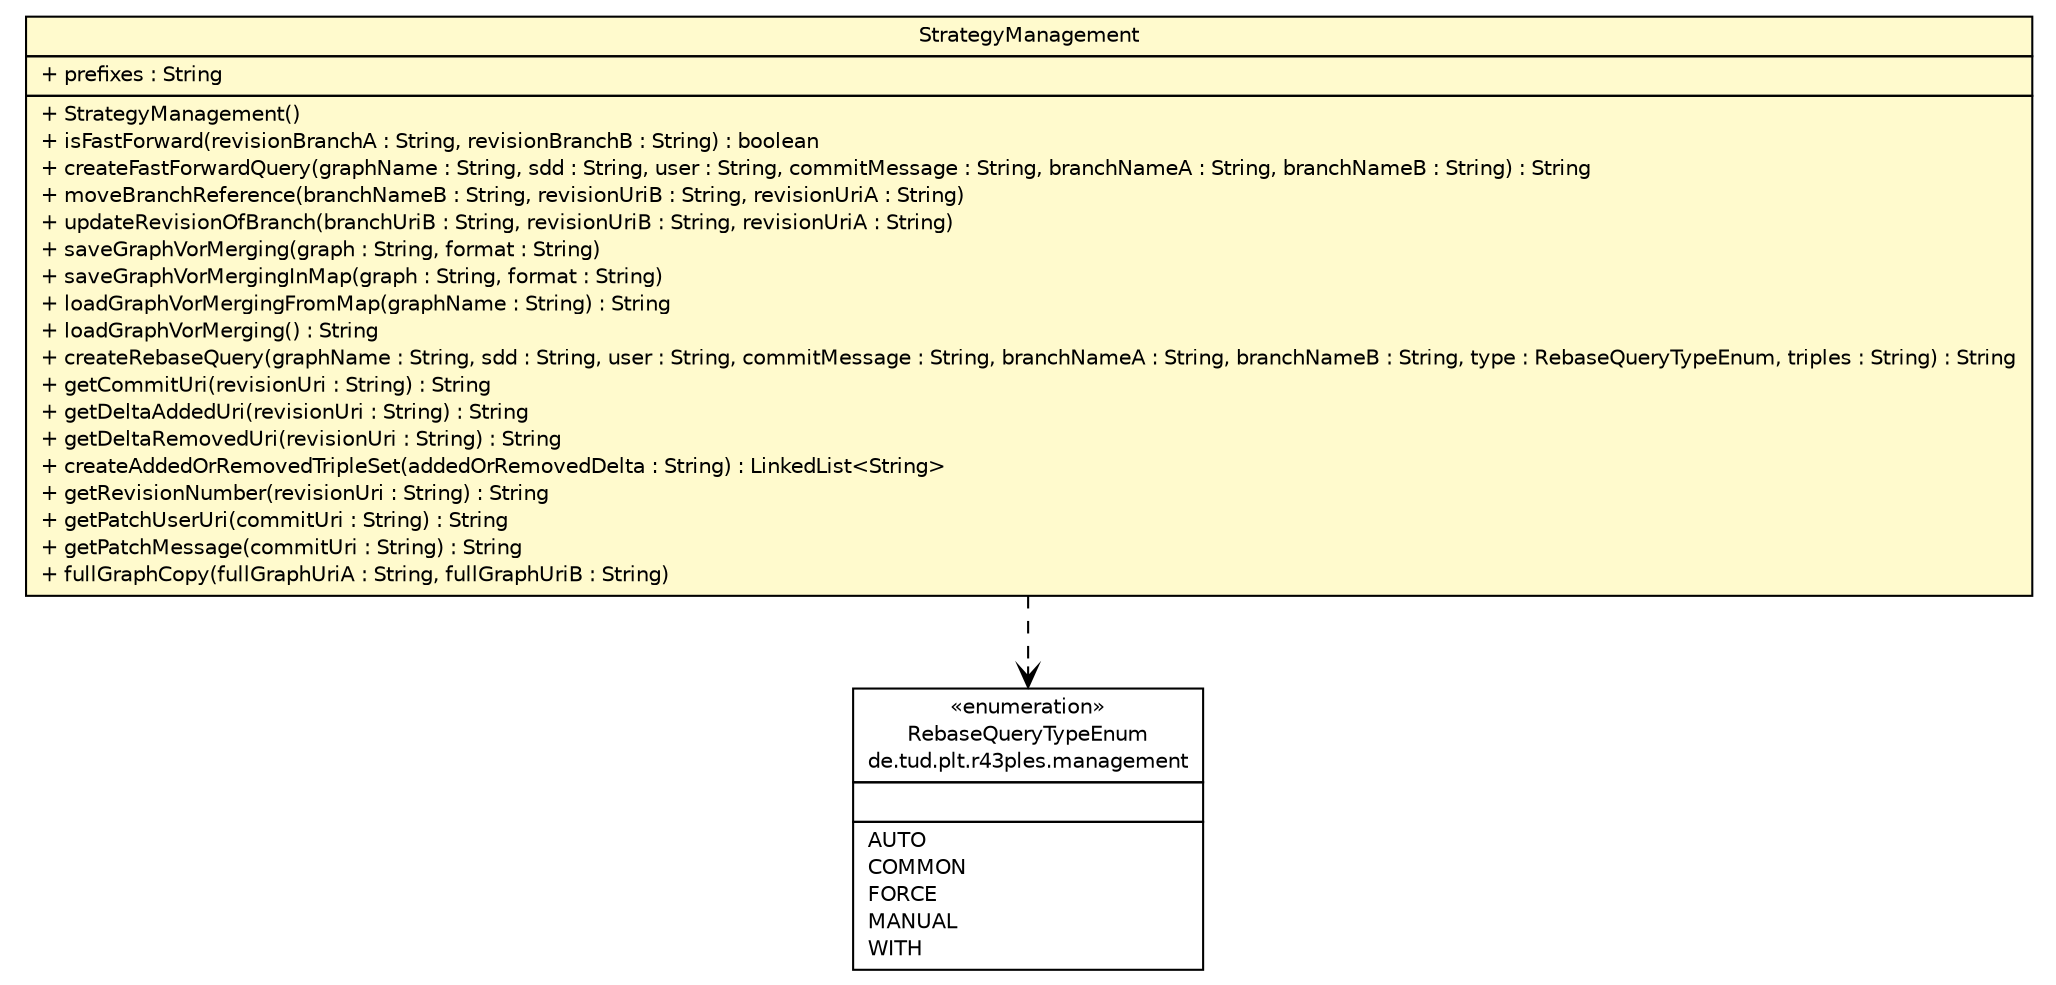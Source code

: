 #!/usr/local/bin/dot
#
# Class diagram 
# Generated by UMLGraph version R5_6-24-gf6e263 (http://www.umlgraph.org/)
#

digraph G {
	edge [fontname="Helvetica",fontsize=10,labelfontname="Helvetica",labelfontsize=10];
	node [fontname="Helvetica",fontsize=10,shape=plaintext];
	nodesep=0.25;
	ranksep=0.5;
	// de.tud.plt.r43ples.merging.management.StrategyManagement
	c5159 [label=<<table title="de.tud.plt.r43ples.merging.management.StrategyManagement" border="0" cellborder="1" cellspacing="0" cellpadding="2" port="p" bgcolor="lemonChiffon" href="./StrategyManagement.html">
		<tr><td><table border="0" cellspacing="0" cellpadding="1">
<tr><td align="center" balign="center"> StrategyManagement </td></tr>
		</table></td></tr>
		<tr><td><table border="0" cellspacing="0" cellpadding="1">
<tr><td align="left" balign="left"> + prefixes : String </td></tr>
		</table></td></tr>
		<tr><td><table border="0" cellspacing="0" cellpadding="1">
<tr><td align="left" balign="left"> + StrategyManagement() </td></tr>
<tr><td align="left" balign="left"> + isFastForward(revisionBranchA : String, revisionBranchB : String) : boolean </td></tr>
<tr><td align="left" balign="left"> + createFastForwardQuery(graphName : String, sdd : String, user : String, commitMessage : String, branchNameA : String, branchNameB : String) : String </td></tr>
<tr><td align="left" balign="left"> + moveBranchReference(branchNameB : String, revisionUriB : String, revisionUriA : String) </td></tr>
<tr><td align="left" balign="left"> + updateRevisionOfBranch(branchUriB : String, revisionUriB : String, revisionUriA : String) </td></tr>
<tr><td align="left" balign="left"> + saveGraphVorMerging(graph : String, format : String) </td></tr>
<tr><td align="left" balign="left"> + saveGraphVorMergingInMap(graph : String, format : String) </td></tr>
<tr><td align="left" balign="left"> + loadGraphVorMergingFromMap(graphName : String) : String </td></tr>
<tr><td align="left" balign="left"> + loadGraphVorMerging() : String </td></tr>
<tr><td align="left" balign="left"> + createRebaseQuery(graphName : String, sdd : String, user : String, commitMessage : String, branchNameA : String, branchNameB : String, type : RebaseQueryTypeEnum, triples : String) : String </td></tr>
<tr><td align="left" balign="left"> + getCommitUri(revisionUri : String) : String </td></tr>
<tr><td align="left" balign="left"> + getDeltaAddedUri(revisionUri : String) : String </td></tr>
<tr><td align="left" balign="left"> + getDeltaRemovedUri(revisionUri : String) : String </td></tr>
<tr><td align="left" balign="left"> + createAddedOrRemovedTripleSet(addedOrRemovedDelta : String) : LinkedList&lt;String&gt; </td></tr>
<tr><td align="left" balign="left"> + getRevisionNumber(revisionUri : String) : String </td></tr>
<tr><td align="left" balign="left"> + getPatchUserUri(commitUri : String) : String </td></tr>
<tr><td align="left" balign="left"> + getPatchMessage(commitUri : String) : String </td></tr>
<tr><td align="left" balign="left"> + fullGraphCopy(fullGraphUriA : String, fullGraphUriB : String) </td></tr>
		</table></td></tr>
		</table>>, URL="./StrategyManagement.html", fontname="Helvetica", fontcolor="black", fontsize=10.0];
	// de.tud.plt.r43ples.management.RebaseQueryTypeEnum
	c5176 [label=<<table title="de.tud.plt.r43ples.management.RebaseQueryTypeEnum" border="0" cellborder="1" cellspacing="0" cellpadding="2" port="p" href="../../management/RebaseQueryTypeEnum.html">
		<tr><td><table border="0" cellspacing="0" cellpadding="1">
<tr><td align="center" balign="center"> &#171;enumeration&#187; </td></tr>
<tr><td align="center" balign="center"> RebaseQueryTypeEnum </td></tr>
<tr><td align="center" balign="center"> de.tud.plt.r43ples.management </td></tr>
		</table></td></tr>
		<tr><td><table border="0" cellspacing="0" cellpadding="1">
<tr><td align="left" balign="left">  </td></tr>
		</table></td></tr>
		<tr><td><table border="0" cellspacing="0" cellpadding="1">
<tr><td align="left" balign="left"> AUTO </td></tr>
<tr><td align="left" balign="left"> COMMON </td></tr>
<tr><td align="left" balign="left"> FORCE </td></tr>
<tr><td align="left" balign="left"> MANUAL </td></tr>
<tr><td align="left" balign="left"> WITH </td></tr>
		</table></td></tr>
		</table>>, URL="../../management/RebaseQueryTypeEnum.html", fontname="Helvetica", fontcolor="black", fontsize=10.0];
	// de.tud.plt.r43ples.merging.management.StrategyManagement DEPEND de.tud.plt.r43ples.management.RebaseQueryTypeEnum
	c5159:p -> c5176:p [taillabel="", label="", headlabel="", fontname="Helvetica", fontcolor="black", fontsize=10.0, color="black", arrowhead=open, style=dashed];
}

